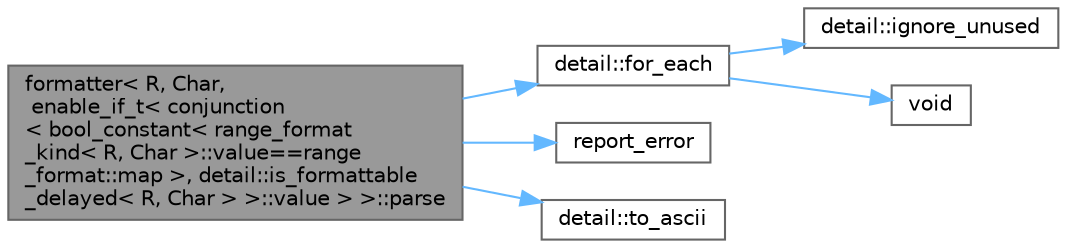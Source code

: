 digraph "formatter&lt; R, Char, enable_if_t&lt; conjunction&lt; bool_constant&lt; range_format_kind&lt; R, Char &gt;::value==range_format::map &gt;, detail::is_formattable_delayed&lt; R, Char &gt; &gt;::value &gt; &gt;::parse"
{
 // LATEX_PDF_SIZE
  bgcolor="transparent";
  edge [fontname=Helvetica,fontsize=10,labelfontname=Helvetica,labelfontsize=10];
  node [fontname=Helvetica,fontsize=10,shape=box,height=0.2,width=0.4];
  rankdir="LR";
  Node1 [id="Node000001",label="formatter\< R, Char,\l enable_if_t\< conjunction\l\< bool_constant\< range_format\l_kind\< R, Char \>::value==range\l_format::map \>, detail::is_formattable\l_delayed\< R, Char \> \>::value \> \>::parse",height=0.2,width=0.4,color="gray40", fillcolor="grey60", style="filled", fontcolor="black",tooltip=" "];
  Node1 -> Node2 [id="edge1_Node000001_Node000002",color="steelblue1",style="solid",tooltip=" "];
  Node2 [id="Node000002",label="detail::for_each",height=0.2,width=0.4,color="grey40", fillcolor="white", style="filled",URL="$namespacedetail.html#a526368839e35eb3302e7fa7109feffc6",tooltip=" "];
  Node2 -> Node3 [id="edge2_Node000002_Node000003",color="steelblue1",style="solid",tooltip=" "];
  Node3 [id="Node000003",label="detail::ignore_unused",height=0.2,width=0.4,color="grey40", fillcolor="white", style="filled",URL="$namespacedetail.html#a1fe84ebaf96215ce0665d95b3124c2df",tooltip=" "];
  Node2 -> Node4 [id="edge3_Node000002_Node000004",color="steelblue1",style="solid",tooltip=" "];
  Node4 [id="Node000004",label="void",height=0.2,width=0.4,color="grey40", fillcolor="white", style="filled",URL="$mimalloc_8h.html#a9d6d8aef94ac19034a5f163606f84830",tooltip=" "];
  Node1 -> Node5 [id="edge4_Node000001_Node000005",color="steelblue1",style="solid",tooltip=" "];
  Node5 [id="Node000005",label="report_error",height=0.2,width=0.4,color="grey40", fillcolor="white", style="filled",URL="$format-inl_8h.html#a5555893692b00b61b3886349332fd01f",tooltip=" "];
  Node1 -> Node6 [id="edge5_Node000001_Node000006",color="steelblue1",style="solid",tooltip=" "];
  Node6 [id="Node000006",label="detail::to_ascii",height=0.2,width=0.4,color="grey40", fillcolor="white", style="filled",URL="$namespacedetail.html#a1321aa4e75fb308917211597b64600b3",tooltip=" "];
}
